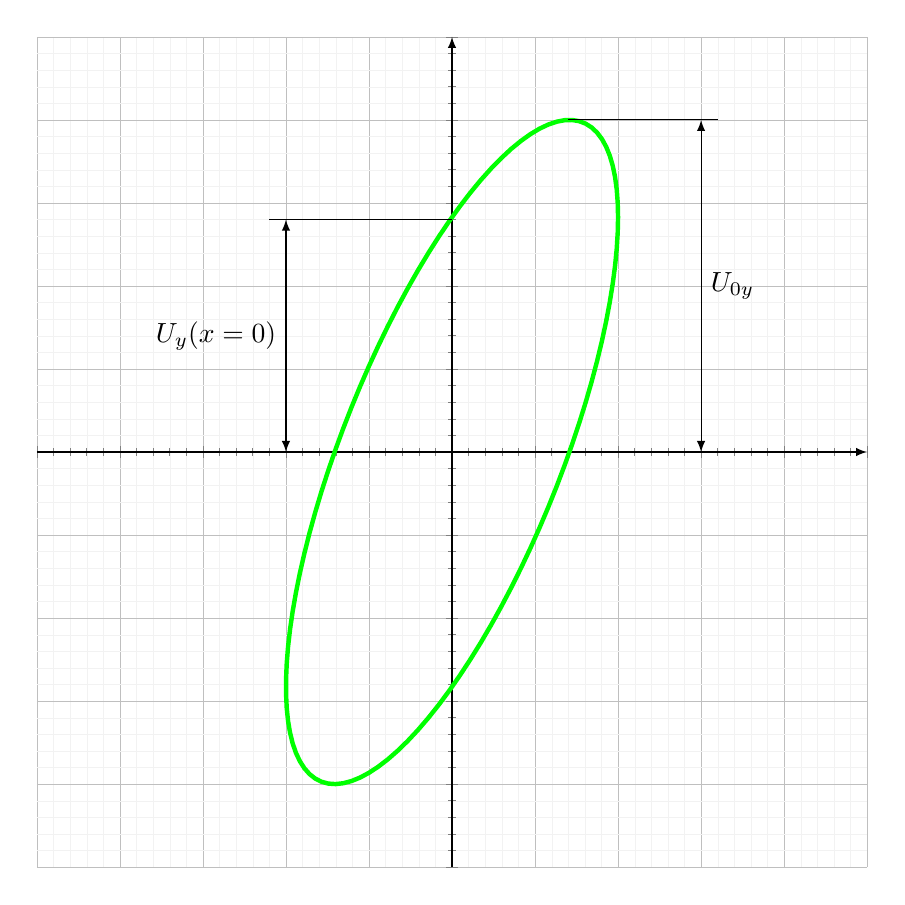 % !TeX program = lualatex
% !TeX encoding = utf8
% !TeX spellcheck = uk_UA
% !TeX root =../LabWork.tex

\begin{tikzpicture}

\begin{axis}[%
% === Налаштування сітки ===
axis lines = middle,
axis line style={-latex, black},
grid=both,
grid style={line width=.1pt, draw=gray!10},
major grid style={line width=.2pt,draw=gray!50},
minor tick num=4,
width=1\linewidth,
height=1\linewidth,
% === Вибір підписів шкали для відображення ===
xticklabel=\empty,
yticklabel=\empty,
xmin = -5,
xmax = 5,
ymin = -5,
ymax = 5,
trig format plots=rad,
]

\addplot[samples=100, mark=none, green, ultra thick, domain=0:2*pi,] ({2*cos(x)}, {4*cos(x  + pi/4)});
\draw[latex-latex] (axis cs:3,0) -- node[right] {$U_{0y}$ } (axis cs:3,4);
\draw[] (axis cs:1.4,4) -- (axis cs:3.2,4);

\draw[latex-latex] (axis cs:-2,0) -- node[left] {$U_{y}(x=0)$ } (axis cs:-2,2.8);
\draw[] (axis cs:0,2.8) -- (axis cs:-2.2,2.8);
\end{axis}
\end{tikzpicture}%
